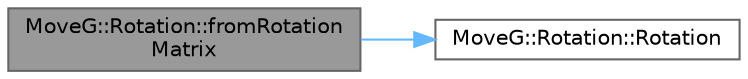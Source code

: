 digraph "MoveG::Rotation::fromRotationMatrix"
{
 // INTERACTIVE_SVG=YES
 // LATEX_PDF_SIZE
  bgcolor="transparent";
  edge [fontname=Helvetica,fontsize=10,labelfontname=Helvetica,labelfontsize=10];
  node [fontname=Helvetica,fontsize=10,shape=box,height=0.2,width=0.4];
  rankdir="LR";
  Node1 [id="Node000001",label="MoveG::Rotation::fromRotation\lMatrix",height=0.2,width=0.4,color="gray40", fillcolor="grey60", style="filled", fontcolor="black",tooltip="Creates a rotation from a rotation matrix."];
  Node1 -> Node2 [id="edge1_Node000001_Node000002",color="steelblue1",style="solid",tooltip=" "];
  Node2 [id="Node000002",label="MoveG::Rotation::Rotation",height=0.2,width=0.4,color="grey40", fillcolor="white", style="filled",URL="$classMoveG_1_1Rotation.html#a2cba1837ccd8df9b134ab37a9395f84a",tooltip="Default constructor."];
}
